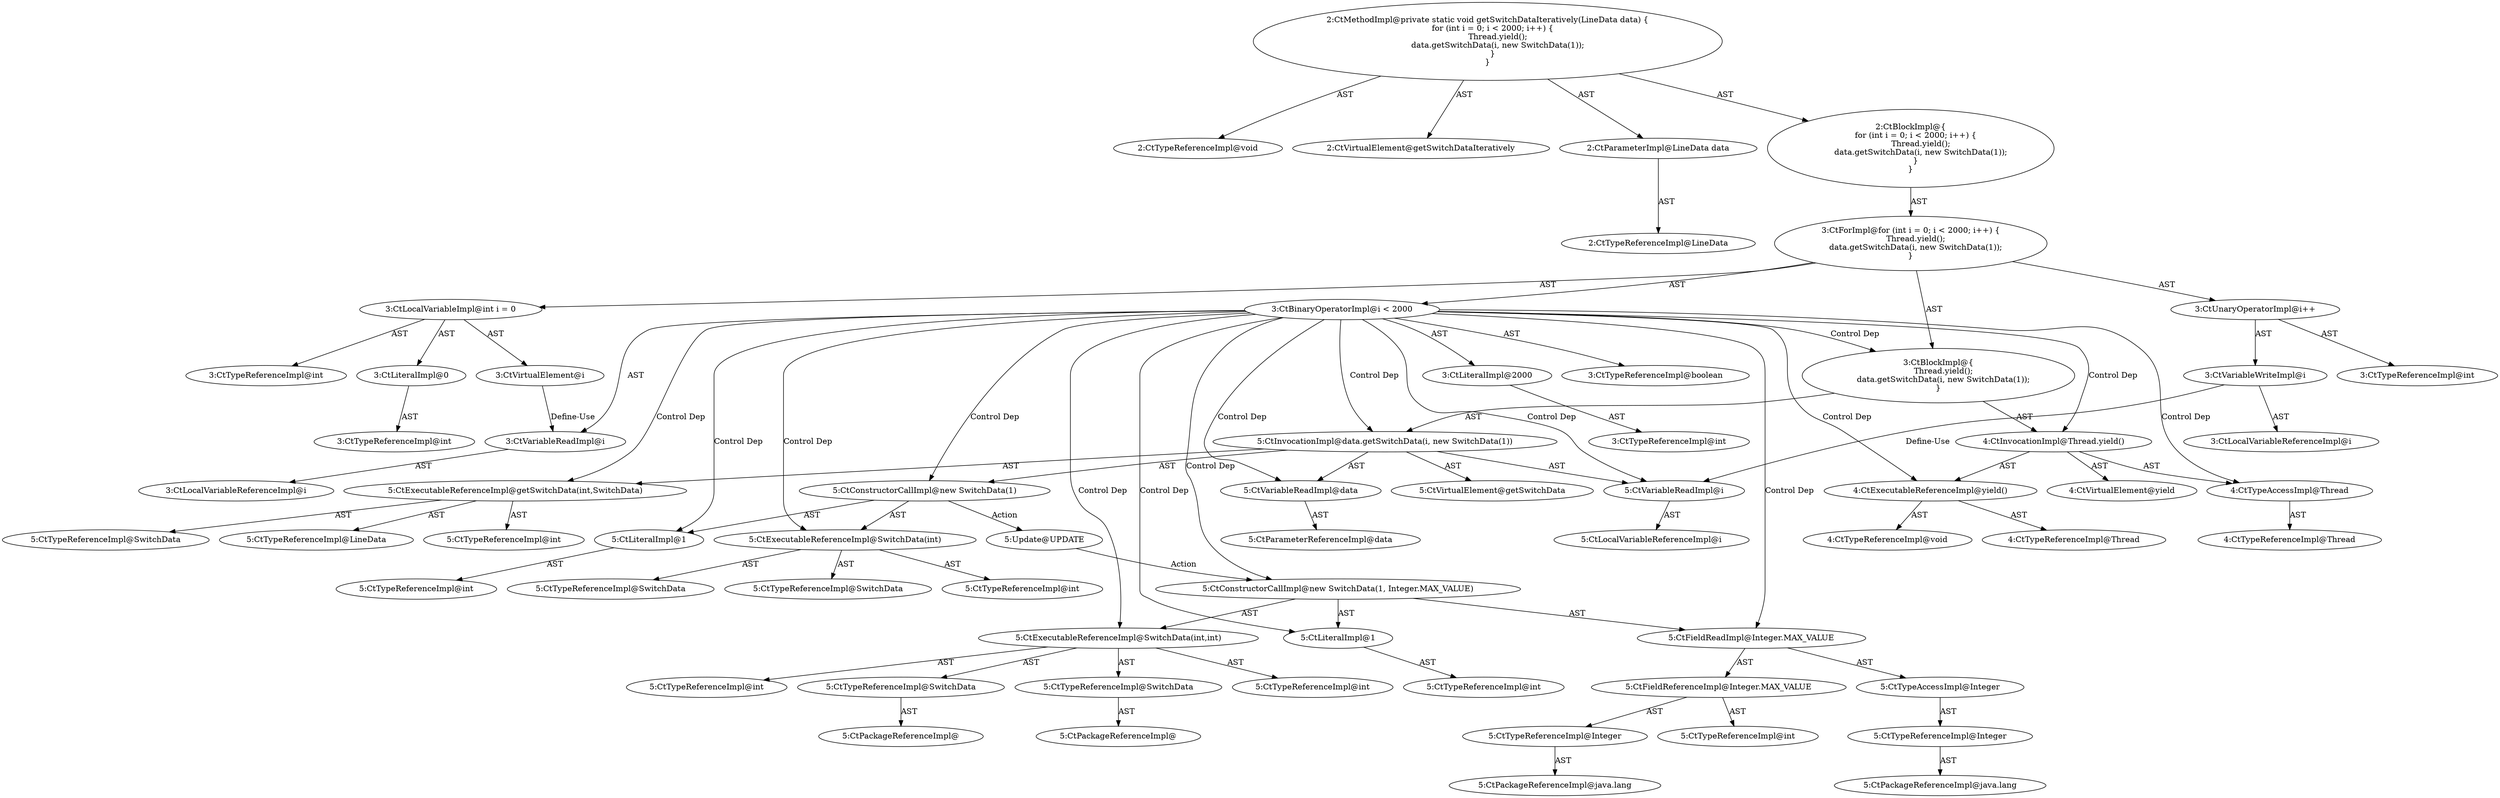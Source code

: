 digraph "getSwitchDataIteratively#?,LineData" {
0 [label="2:CtTypeReferenceImpl@void" shape=ellipse]
1 [label="2:CtVirtualElement@getSwitchDataIteratively" shape=ellipse]
2 [label="2:CtParameterImpl@LineData data" shape=ellipse]
3 [label="2:CtTypeReferenceImpl@LineData" shape=ellipse]
4 [label="3:CtTypeReferenceImpl@int" shape=ellipse]
5 [label="3:CtLiteralImpl@0" shape=ellipse]
6 [label="3:CtTypeReferenceImpl@int" shape=ellipse]
7 [label="3:CtVirtualElement@i" shape=ellipse]
8 [label="3:CtLocalVariableImpl@int i = 0" shape=ellipse]
9 [label="3:CtVariableReadImpl@i" shape=ellipse]
10 [label="3:CtLocalVariableReferenceImpl@i" shape=ellipse]
11 [label="3:CtLiteralImpl@2000" shape=ellipse]
12 [label="3:CtTypeReferenceImpl@int" shape=ellipse]
13 [label="3:CtBinaryOperatorImpl@i < 2000" shape=ellipse]
14 [label="3:CtTypeReferenceImpl@boolean" shape=ellipse]
15 [label="3:CtVariableWriteImpl@i" shape=ellipse]
16 [label="3:CtLocalVariableReferenceImpl@i" shape=ellipse]
17 [label="3:CtUnaryOperatorImpl@i++" shape=ellipse]
18 [label="3:CtTypeReferenceImpl@int" shape=ellipse]
19 [label="4:CtExecutableReferenceImpl@yield()" shape=ellipse]
20 [label="4:CtTypeReferenceImpl@Thread" shape=ellipse]
21 [label="4:CtTypeReferenceImpl@void" shape=ellipse]
22 [label="4:CtVirtualElement@yield" shape=ellipse]
23 [label="4:CtTypeAccessImpl@Thread" shape=ellipse]
24 [label="4:CtTypeReferenceImpl@Thread" shape=ellipse]
25 [label="4:CtInvocationImpl@Thread.yield()" shape=ellipse]
26 [label="5:CtExecutableReferenceImpl@getSwitchData(int,SwitchData)" shape=ellipse]
27 [label="5:CtTypeReferenceImpl@LineData" shape=ellipse]
28 [label="5:CtTypeReferenceImpl@int" shape=ellipse]
29 [label="5:CtTypeReferenceImpl@SwitchData" shape=ellipse]
30 [label="5:CtVirtualElement@getSwitchData" shape=ellipse]
31 [label="5:CtVariableReadImpl@data" shape=ellipse]
32 [label="5:CtParameterReferenceImpl@data" shape=ellipse]
33 [label="5:CtVariableReadImpl@i" shape=ellipse]
34 [label="5:CtLocalVariableReferenceImpl@i" shape=ellipse]
35 [label="5:CtExecutableReferenceImpl@SwitchData(int)" shape=ellipse]
36 [label="5:CtTypeReferenceImpl@SwitchData" shape=ellipse]
37 [label="5:CtTypeReferenceImpl@SwitchData" shape=ellipse]
38 [label="5:CtTypeReferenceImpl@int" shape=ellipse]
39 [label="5:CtLiteralImpl@1" shape=ellipse]
40 [label="5:CtTypeReferenceImpl@int" shape=ellipse]
41 [label="5:CtConstructorCallImpl@new SwitchData(1)" shape=ellipse]
42 [label="5:CtInvocationImpl@data.getSwitchData(i, new SwitchData(1))" shape=ellipse]
43 [label="3:CtBlockImpl@\{
    Thread.yield();
    data.getSwitchData(i, new SwitchData(1));
\}" shape=ellipse]
44 [label="3:CtForImpl@for (int i = 0; i < 2000; i++) \{
    Thread.yield();
    data.getSwitchData(i, new SwitchData(1));
\}" shape=ellipse]
45 [label="2:CtBlockImpl@\{
    for (int i = 0; i < 2000; i++) \{
        Thread.yield();
        data.getSwitchData(i, new SwitchData(1));
    \}
\}" shape=ellipse]
46 [label="2:CtMethodImpl@private static void getSwitchDataIteratively(LineData data) \{
    for (int i = 0; i < 2000; i++) \{
        Thread.yield();
        data.getSwitchData(i, new SwitchData(1));
    \}
\}" shape=ellipse]
47 [label="5:Update@UPDATE" shape=ellipse]
48 [label="5:CtPackageReferenceImpl@" shape=ellipse]
49 [label="5:CtTypeReferenceImpl@SwitchData" shape=ellipse]
50 [label="5:CtPackageReferenceImpl@" shape=ellipse]
51 [label="5:CtTypeReferenceImpl@SwitchData" shape=ellipse]
52 [label="5:CtTypeReferenceImpl@int" shape=ellipse]
53 [label="5:CtTypeReferenceImpl@int" shape=ellipse]
54 [label="5:CtExecutableReferenceImpl@SwitchData(int,int)" shape=ellipse]
55 [label="5:CtTypeReferenceImpl@int" shape=ellipse]
56 [label="5:CtLiteralImpl@1" shape=ellipse]
57 [label="5:CtPackageReferenceImpl@java.lang" shape=ellipse]
58 [label="5:CtTypeReferenceImpl@Integer" shape=ellipse]
59 [label="5:CtTypeAccessImpl@Integer" shape=ellipse]
60 [label="5:CtPackageReferenceImpl@java.lang" shape=ellipse]
61 [label="5:CtTypeReferenceImpl@Integer" shape=ellipse]
62 [label="5:CtTypeReferenceImpl@int" shape=ellipse]
63 [label="5:CtFieldReferenceImpl@Integer.MAX_VALUE" shape=ellipse]
64 [label="5:CtFieldReadImpl@Integer.MAX_VALUE" shape=ellipse]
65 [label="5:CtConstructorCallImpl@new SwitchData(1, Integer.MAX_VALUE)" shape=ellipse]
2 -> 3 [label="AST"];
5 -> 6 [label="AST"];
7 -> 9 [label="Define-Use"];
8 -> 7 [label="AST"];
8 -> 4 [label="AST"];
8 -> 5 [label="AST"];
9 -> 10 [label="AST"];
11 -> 12 [label="AST"];
13 -> 14 [label="AST"];
13 -> 9 [label="AST"];
13 -> 11 [label="AST"];
13 -> 43 [label="Control Dep"];
13 -> 25 [label="Control Dep"];
13 -> 19 [label="Control Dep"];
13 -> 23 [label="Control Dep"];
13 -> 42 [label="Control Dep"];
13 -> 26 [label="Control Dep"];
13 -> 31 [label="Control Dep"];
13 -> 33 [label="Control Dep"];
13 -> 41 [label="Control Dep"];
13 -> 35 [label="Control Dep"];
13 -> 39 [label="Control Dep"];
13 -> 54 [label="Control Dep"];
13 -> 56 [label="Control Dep"];
13 -> 64 [label="Control Dep"];
13 -> 65 [label="Control Dep"];
15 -> 16 [label="AST"];
15 -> 33 [label="Define-Use"];
17 -> 18 [label="AST"];
17 -> 15 [label="AST"];
19 -> 20 [label="AST"];
19 -> 21 [label="AST"];
23 -> 24 [label="AST"];
25 -> 22 [label="AST"];
25 -> 23 [label="AST"];
25 -> 19 [label="AST"];
26 -> 27 [label="AST"];
26 -> 28 [label="AST"];
26 -> 29 [label="AST"];
31 -> 32 [label="AST"];
33 -> 34 [label="AST"];
35 -> 36 [label="AST"];
35 -> 37 [label="AST"];
35 -> 38 [label="AST"];
39 -> 40 [label="AST"];
41 -> 35 [label="AST"];
41 -> 39 [label="AST"];
41 -> 47 [label="Action"];
42 -> 30 [label="AST"];
42 -> 31 [label="AST"];
42 -> 26 [label="AST"];
42 -> 33 [label="AST"];
42 -> 41 [label="AST"];
43 -> 25 [label="AST"];
43 -> 42 [label="AST"];
44 -> 8 [label="AST"];
44 -> 13 [label="AST"];
44 -> 17 [label="AST"];
44 -> 43 [label="AST"];
45 -> 44 [label="AST"];
46 -> 1 [label="AST"];
46 -> 0 [label="AST"];
46 -> 2 [label="AST"];
46 -> 45 [label="AST"];
47 -> 65 [label="Action"];
49 -> 48 [label="AST"];
51 -> 50 [label="AST"];
54 -> 49 [label="AST"];
54 -> 51 [label="AST"];
54 -> 52 [label="AST"];
54 -> 53 [label="AST"];
56 -> 55 [label="AST"];
58 -> 57 [label="AST"];
59 -> 58 [label="AST"];
61 -> 60 [label="AST"];
63 -> 61 [label="AST"];
63 -> 62 [label="AST"];
64 -> 59 [label="AST"];
64 -> 63 [label="AST"];
65 -> 54 [label="AST"];
65 -> 56 [label="AST"];
65 -> 64 [label="AST"];
}